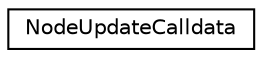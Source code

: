 digraph G
{
  edge [fontname="Helvetica",fontsize="10",labelfontname="Helvetica",labelfontsize="10"];
  node [fontname="Helvetica",fontsize="10",shape=record];
  rankdir=LR;
  Node1 [label="NodeUpdateCalldata",height=0.2,width=0.4,color="black", fillcolor="white", style="filled",URL="$d3/dd9/structNodeUpdateCalldata.html"];
}
